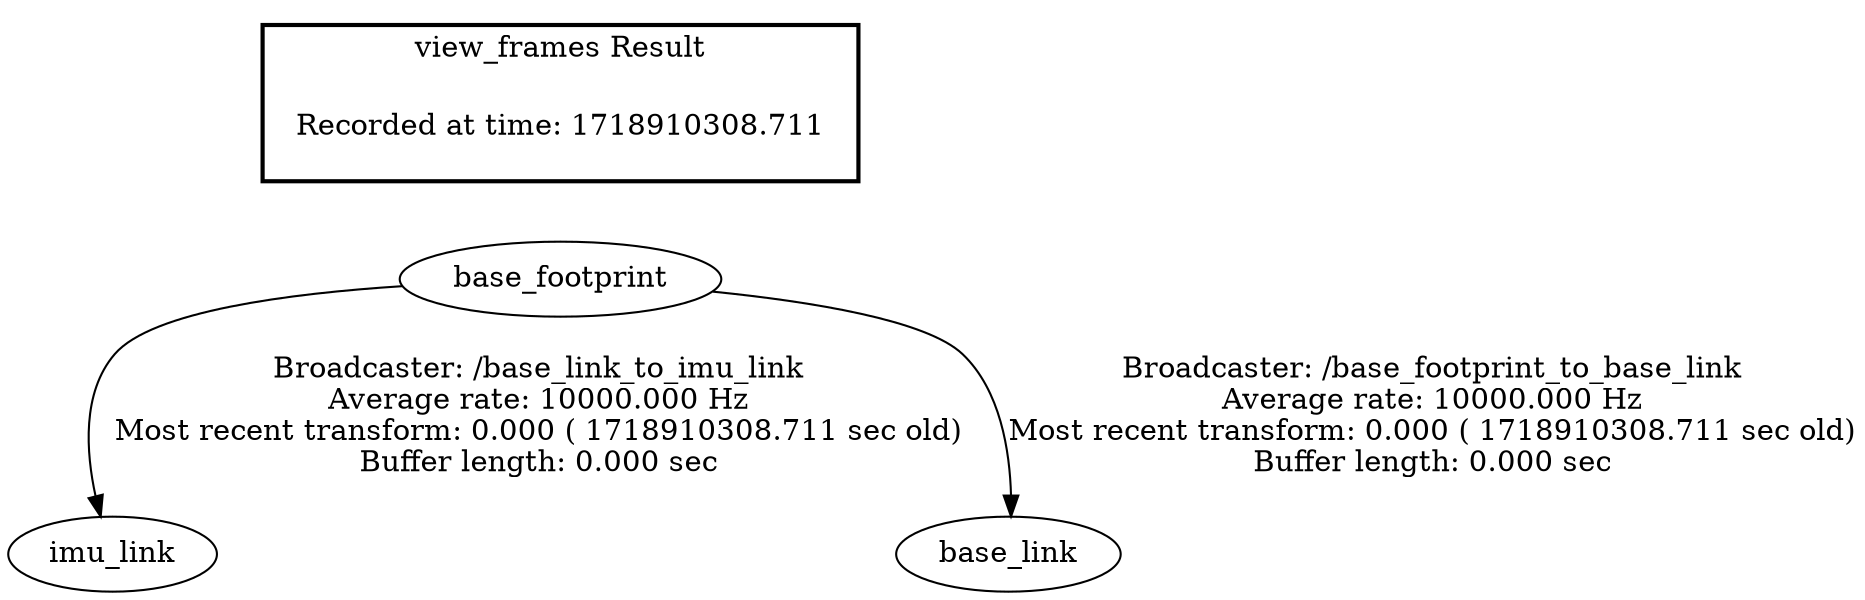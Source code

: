 digraph G {
"base_footprint" -> "imu_link"[label="Broadcaster: /base_link_to_imu_link\nAverage rate: 10000.000 Hz\nMost recent transform: 0.000 ( 1718910308.711 sec old)\nBuffer length: 0.000 sec\n"];
"base_footprint" -> "base_link"[label="Broadcaster: /base_footprint_to_base_link\nAverage rate: 10000.000 Hz\nMost recent transform: 0.000 ( 1718910308.711 sec old)\nBuffer length: 0.000 sec\n"];
edge [style=invis];
 subgraph cluster_legend { style=bold; color=black; label ="view_frames Result";
"Recorded at time: 1718910308.711"[ shape=plaintext ] ;
 }->"base_footprint";
}